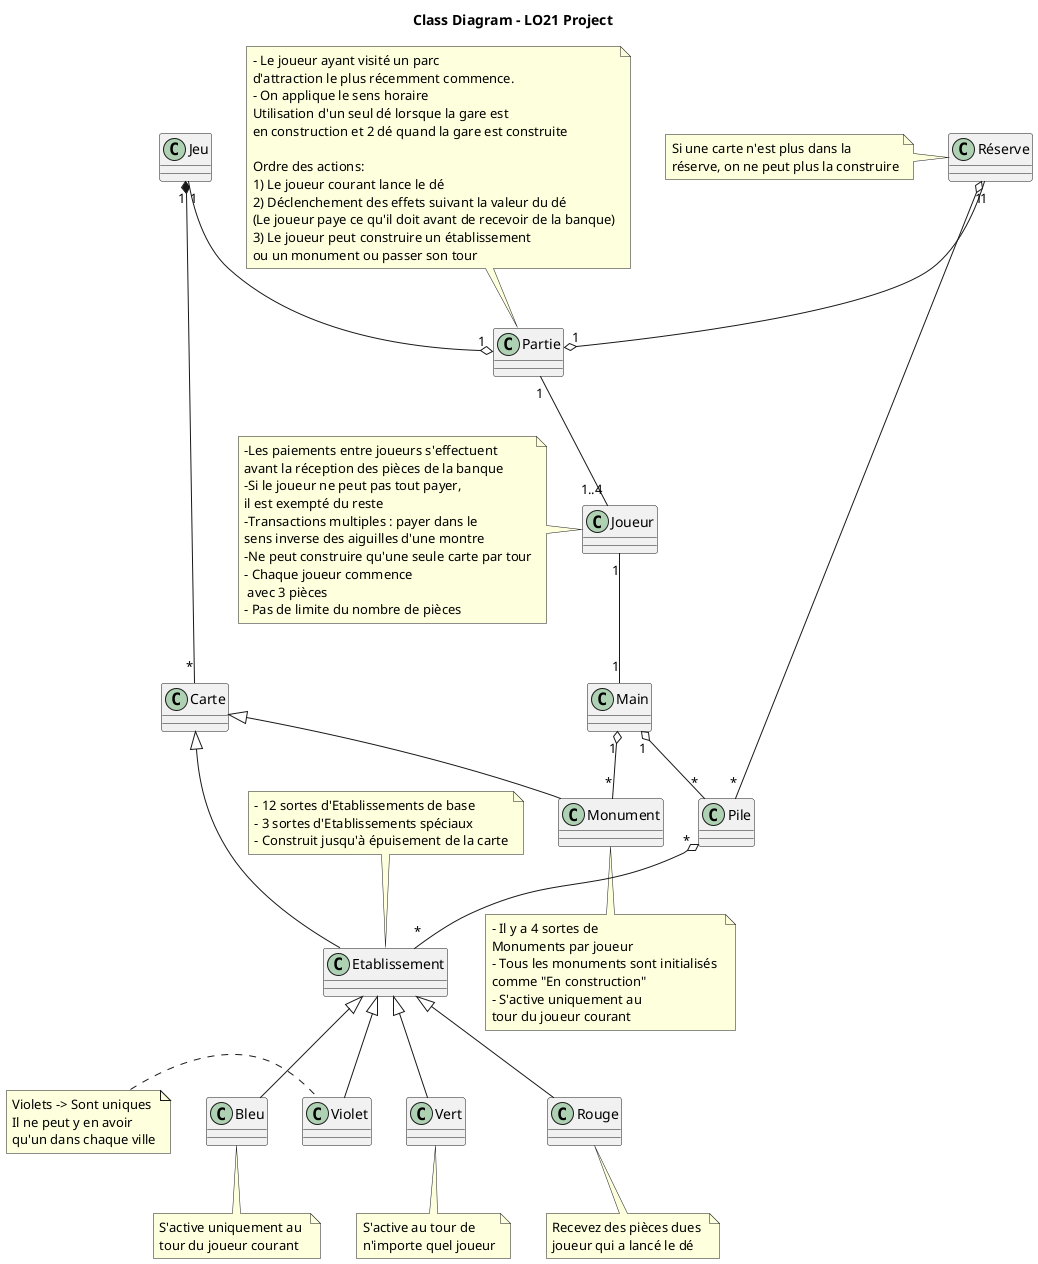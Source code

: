 @startuml

title Class Diagram - LO21 Project



class Jeu{
}


class Carte {
}

class Monument {
}

class  Etablissement{
}


class  Partie{
}

class  Réserve{
}

class  Main{
}


class Pile{
}

class  Joueur{
}


class Vert {
}
class Violet {
}
Jeu "1" *-- "*" Carte 
Carte <|-- Etablissement
Carte <|-- Monument
Partie "1" -- "1..4" Joueur
Joueur "1" -- "1" Main
Jeu "1" --o "1" Partie
Réserve "1" --o "1" Partie
Etablissement <|-- Rouge 
Etablissement <|-- Bleu
Etablissement <|-- Vert
Etablissement <|-- Violet
Pile "*" o-- "*" Etablissement
Réserve "1" o-- "*" Pile
Main "1" o-- "*" Monument
Main "1" o-- "*" Pile

note bottom of Monument
- Il y a 4 sortes de 
Monuments par joueur
- Tous les monuments sont initialisés 
comme "En construction"
- S'active uniquement au 
tour du joueur courant
end note
note top of Etablissement 
- 12 sortes d'Etablissements de base
- 3 sortes d'Etablissements spéciaux
- Construit jusqu'à épuisement de la carte
end note


note top of Partie
- Le joueur ayant visité un parc 
d'attraction le plus récemment commence.
- On applique le sens horaire
Utilisation d'un seul dé lorsque la gare est 
en construction et 2 dé quand la gare est construite

Ordre des actions:
1) Le joueur courant lance le dé
2) Déclenchement des effets suivant la valeur du dé
(Le joueur paye ce qu'il doit avant de recevoir de la banque)
3) Le joueur peut construire un établissement 
ou un monument ou passer son tour
end note


note bottom of Vert
S'active au tour de
n'importe quel joueur
end note

note bottom of Bleu
S'active uniquement au 
tour du joueur courant
end note

note bottom of Rouge
Recevez des pièces dues 
joueur qui a lancé le dé
end note

note left of Joueur
-Les paiements entre joueurs s'effectuent
avant la réception des pièces de la banque
-Si le joueur ne peut pas tout payer,
il est exempté du reste
-Transactions multiples : payer dans le 
sens inverse des aiguilles d'une montre
-Ne peut construire qu'une seule carte par tour
- Chaque joueur commence
 avec 3 pièces
- Pas de limite du nombre de pièces
end note

note left of Violet
Violets -> Sont uniques
Il ne peut y en avoir 
qu'un dans chaque ville
end note

note left of Réserve
Si une carte n'est plus dans la 
réserve, on ne peut plus la construire
end note

hide @unlinked
@enduml


